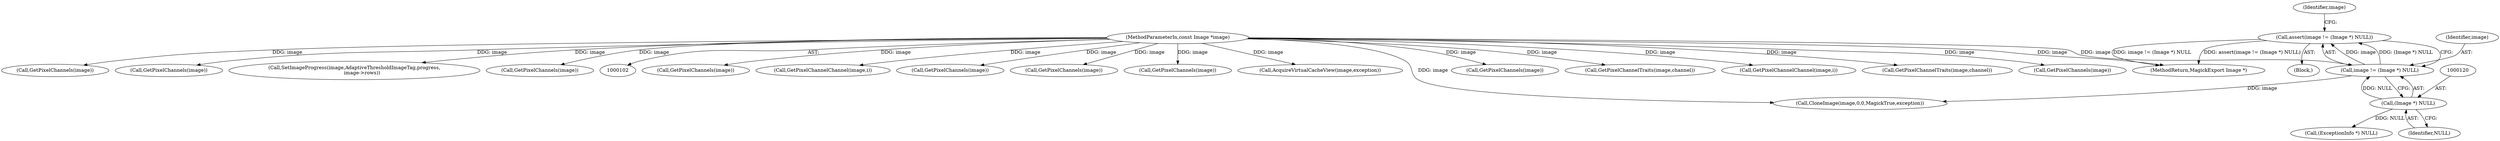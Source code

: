 digraph "0_ImageMagick_a7759f410b773a1dd57b0e1fb28112e1cd8b97bc@API" {
"1000116" [label="(Call,assert(image != (Image *) NULL))"];
"1000117" [label="(Call,image != (Image *) NULL)"];
"1000103" [label="(MethodParameterIn,const Image *image)"];
"1000119" [label="(Call,(Image *) NULL)"];
"1000108" [label="(Block,)"];
"1000116" [label="(Call,assert(image != (Image *) NULL))"];
"1000307" [label="(Call,GetPixelChannels(image))"];
"1000117" [label="(Call,image != (Image *) NULL)"];
"1000125" [label="(Identifier,image)"];
"1000340" [label="(Call,GetPixelChannelChannel(image,i))"];
"1000332" [label="(Call,GetPixelChannels(image))"];
"1000157" [label="(Call,CloneImage(image,0,0,MagickTrue,exception))"];
"1000447" [label="(Call,GetPixelChannels(image))"];
"1000564" [label="(Call,GetPixelChannels(image))"];
"1000119" [label="(Call,(Image *) NULL)"];
"1000213" [label="(Call,AcquireVirtualCacheView(image,exception))"];
"1000118" [label="(Identifier,image)"];
"1000319" [label="(Call,GetPixelChannels(image))"];
"1000346" [label="(Call,GetPixelChannelTraits(image,channel))"];
"1000483" [label="(Call,GetPixelChannelChannel(image,i))"];
"1000489" [label="(Call,GetPixelChannelTraits(image,channel))"];
"1000442" [label="(Call,GetPixelChannels(image))"];
"1000576" [label="(Call,GetPixelChannels(image))"];
"1000682" [label="(MethodReturn,MagickExport Image *)"];
"1000103" [label="(MethodParameterIn,const Image *image)"];
"1000474" [label="(Call,GetPixelChannels(image))"];
"1000643" [label="(Call,SetImageProgress(image,AdaptiveThresholdImageTag,progress,\n          image->rows))"];
"1000146" [label="(Call,(ExceptionInfo *) NULL)"];
"1000121" [label="(Identifier,NULL)"];
"1000614" [label="(Call,GetPixelChannels(image))"];
"1000116" -> "1000108"  [label="AST: "];
"1000116" -> "1000117"  [label="CFG: "];
"1000117" -> "1000116"  [label="AST: "];
"1000125" -> "1000116"  [label="CFG: "];
"1000116" -> "1000682"  [label="DDG: image != (Image *) NULL"];
"1000116" -> "1000682"  [label="DDG: assert(image != (Image *) NULL)"];
"1000117" -> "1000116"  [label="DDG: image"];
"1000117" -> "1000116"  [label="DDG: (Image *) NULL"];
"1000117" -> "1000119"  [label="CFG: "];
"1000118" -> "1000117"  [label="AST: "];
"1000119" -> "1000117"  [label="AST: "];
"1000103" -> "1000117"  [label="DDG: image"];
"1000119" -> "1000117"  [label="DDG: NULL"];
"1000117" -> "1000157"  [label="DDG: image"];
"1000103" -> "1000102"  [label="AST: "];
"1000103" -> "1000682"  [label="DDG: image"];
"1000103" -> "1000157"  [label="DDG: image"];
"1000103" -> "1000213"  [label="DDG: image"];
"1000103" -> "1000307"  [label="DDG: image"];
"1000103" -> "1000319"  [label="DDG: image"];
"1000103" -> "1000332"  [label="DDG: image"];
"1000103" -> "1000340"  [label="DDG: image"];
"1000103" -> "1000346"  [label="DDG: image"];
"1000103" -> "1000442"  [label="DDG: image"];
"1000103" -> "1000447"  [label="DDG: image"];
"1000103" -> "1000474"  [label="DDG: image"];
"1000103" -> "1000483"  [label="DDG: image"];
"1000103" -> "1000489"  [label="DDG: image"];
"1000103" -> "1000564"  [label="DDG: image"];
"1000103" -> "1000576"  [label="DDG: image"];
"1000103" -> "1000614"  [label="DDG: image"];
"1000103" -> "1000643"  [label="DDG: image"];
"1000119" -> "1000121"  [label="CFG: "];
"1000120" -> "1000119"  [label="AST: "];
"1000121" -> "1000119"  [label="AST: "];
"1000119" -> "1000146"  [label="DDG: NULL"];
}
